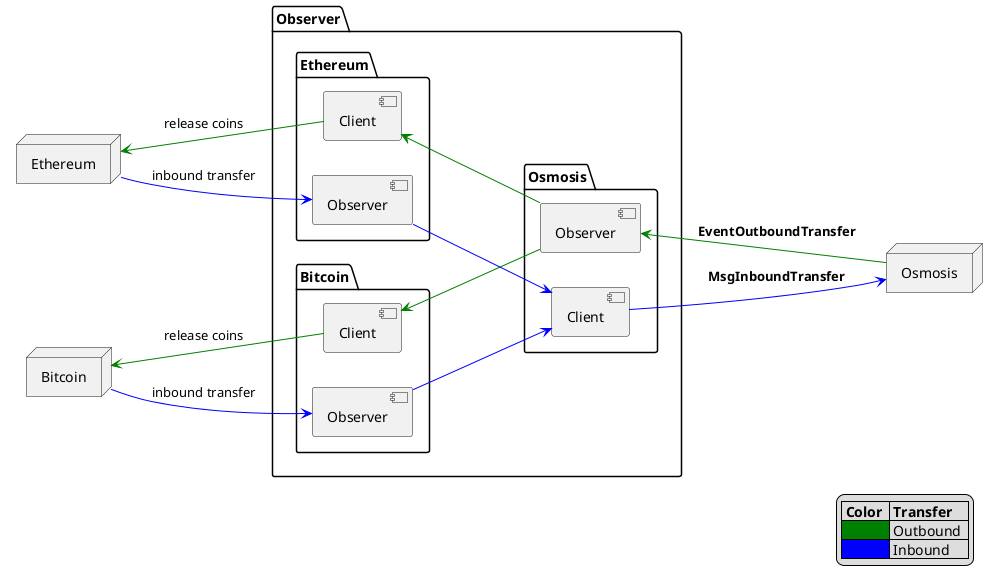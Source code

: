 @startuml

left to right direction

legend right
|= Color  |= Transfer |
|<#green> | Outbound  |
|<#blue>  | Inbound   |
endlegend

node "Bitcoin" as bitcoin
node "Osmosis" as osmosis
node "Ethereum" as eth

folder "Observer" as observer {
  folder "Bitcoin" as bitcoin_observer {
    component "Client" as bitcoin_chain_client
    component "Observer" as bitcoin_observer_1
  }

  folder "Ethereum" as eth_observer {
      component "Client" as eth_chain_client
      component "Observer" as eth_observer_1
    }

  folder "Osmosis" as osmosis_observer {
    component "Client" as osmosis_chain_client
    component "Observer" as osmosis_observer_1
  }
}

bitcoin -d-> bitcoin_observer_1 #blue : inbound transfer
bitcoin_observer_1 --d-> osmosis_chain_client #blue

osmosis_observer_1 --u-> bitcoin_chain_client #green
bitcoin_chain_client -u-> bitcoin #green : release coins

eth -d-> eth_observer_1 #blue : inbound transfer
eth_observer_1 --d-> osmosis_chain_client #blue

osmosis_observer_1 --u-> eth_chain_client #green
eth_chain_client -u-> eth #green : release coins

osmosis_chain_client -d-> osmosis #blue : **MsgInboundTransfer**
osmosis -u-> osmosis_observer_1 #green : **EventOutboundTransfer**

@enduml